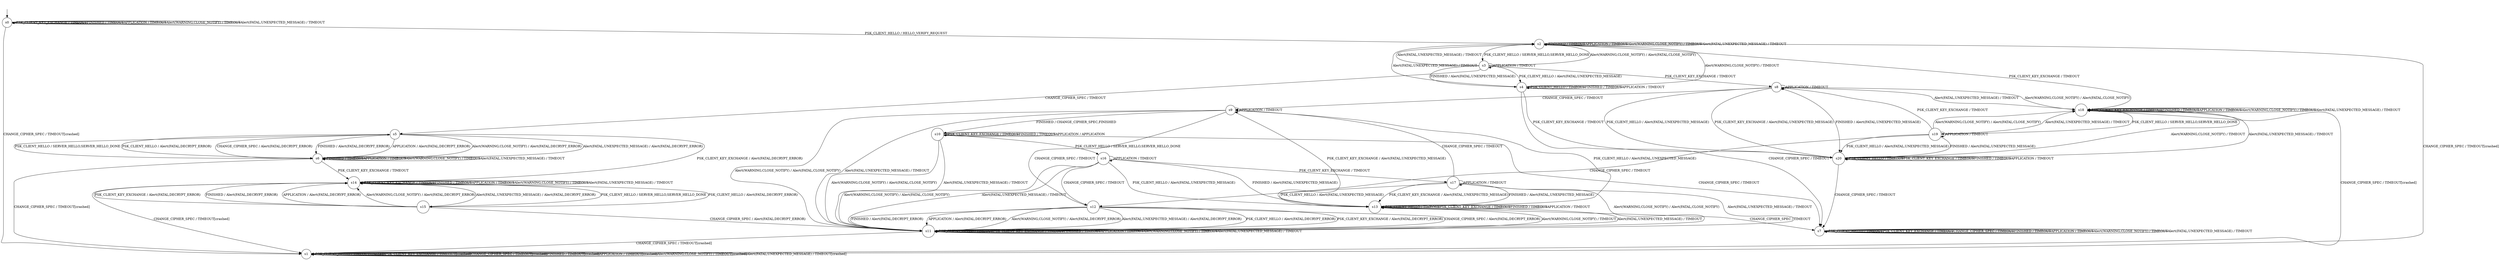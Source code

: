 digraph g {
__start0 [label="" shape="none"];

	s0 [shape="circle" label="s0"];
	s1 [shape="circle" label="s1"];
	s2 [shape="circle" label="s2"];
	s3 [shape="circle" label="s3"];
	s4 [shape="circle" label="s4"];
	s5 [shape="circle" label="s5"];
	s6 [shape="circle" label="s6"];
	s7 [shape="circle" label="s7"];
	s8 [shape="circle" label="s8"];
	s9 [shape="circle" label="s9"];
	s10 [shape="circle" label="s10"];
	s11 [shape="circle" label="s11"];
	s12 [shape="circle" label="s12"];
	s13 [shape="circle" label="s13"];
	s14 [shape="circle" label="s14"];
	s15 [shape="circle" label="s15"];
	s16 [shape="circle" label="s16"];
	s17 [shape="circle" label="s17"];
	s18 [shape="circle" label="s18"];
	s19 [shape="circle" label="s19"];
	s20 [shape="circle" label="s20"];
	s0 -> s2 [label="PSK_CLIENT_HELLO / HELLO_VERIFY_REQUEST"];
	s0 -> s0 [label="PSK_CLIENT_KEY_EXCHANGE / TIMEOUT"];
	s0 -> s1 [label="CHANGE_CIPHER_SPEC / TIMEOUT[crashed]"];
	s0 -> s0 [label="FINISHED / TIMEOUT"];
	s0 -> s0 [label="APPLICATION / TIMEOUT"];
	s0 -> s0 [label="Alert(WARNING,CLOSE_NOTIFY) / TIMEOUT"];
	s0 -> s0 [label="Alert(FATAL,UNEXPECTED_MESSAGE) / TIMEOUT"];
	s1 -> s1 [label="PSK_CLIENT_HELLO / TIMEOUT[crashed]"];
	s1 -> s1 [label="PSK_CLIENT_KEY_EXCHANGE / TIMEOUT[crashed]"];
	s1 -> s1 [label="CHANGE_CIPHER_SPEC / TIMEOUT[crashed]"];
	s1 -> s1 [label="FINISHED / TIMEOUT[crashed]"];
	s1 -> s1 [label="APPLICATION / TIMEOUT[crashed]"];
	s1 -> s1 [label="Alert(WARNING,CLOSE_NOTIFY) / TIMEOUT[crashed]"];
	s1 -> s1 [label="Alert(FATAL,UNEXPECTED_MESSAGE) / TIMEOUT[crashed]"];
	s2 -> s3 [label="PSK_CLIENT_HELLO / SERVER_HELLO,SERVER_HELLO_DONE"];
	s2 -> s18 [label="PSK_CLIENT_KEY_EXCHANGE / TIMEOUT"];
	s2 -> s1 [label="CHANGE_CIPHER_SPEC / TIMEOUT[crashed]"];
	s2 -> s2 [label="FINISHED / TIMEOUT"];
	s2 -> s2 [label="APPLICATION / TIMEOUT"];
	s2 -> s2 [label="Alert(WARNING,CLOSE_NOTIFY) / TIMEOUT"];
	s2 -> s2 [label="Alert(FATAL,UNEXPECTED_MESSAGE) / TIMEOUT"];
	s3 -> s4 [label="PSK_CLIENT_HELLO / Alert(FATAL,UNEXPECTED_MESSAGE)"];
	s3 -> s8 [label="PSK_CLIENT_KEY_EXCHANGE / TIMEOUT"];
	s3 -> s5 [label="CHANGE_CIPHER_SPEC / TIMEOUT"];
	s3 -> s4 [label="FINISHED / Alert(FATAL,UNEXPECTED_MESSAGE)"];
	s3 -> s3 [label="APPLICATION / TIMEOUT"];
	s3 -> s2 [label="Alert(WARNING,CLOSE_NOTIFY) / Alert(FATAL,CLOSE_NOTIFY)"];
	s3 -> s2 [label="Alert(FATAL,UNEXPECTED_MESSAGE) / TIMEOUT"];
	s4 -> s4 [label="PSK_CLIENT_HELLO / TIMEOUT"];
	s4 -> s20 [label="PSK_CLIENT_KEY_EXCHANGE / TIMEOUT"];
	s4 -> s7 [label="CHANGE_CIPHER_SPEC / TIMEOUT"];
	s4 -> s4 [label="FINISHED / TIMEOUT"];
	s4 -> s4 [label="APPLICATION / TIMEOUT"];
	s4 -> s2 [label="Alert(WARNING,CLOSE_NOTIFY) / TIMEOUT"];
	s4 -> s2 [label="Alert(FATAL,UNEXPECTED_MESSAGE) / TIMEOUT"];
	s5 -> s6 [label="PSK_CLIENT_HELLO / Alert(FATAL,DECRYPT_ERROR)"];
	s5 -> s14 [label="PSK_CLIENT_KEY_EXCHANGE / Alert(FATAL,DECRYPT_ERROR)"];
	s5 -> s6 [label="CHANGE_CIPHER_SPEC / Alert(FATAL,DECRYPT_ERROR)"];
	s5 -> s6 [label="FINISHED / Alert(FATAL,DECRYPT_ERROR)"];
	s5 -> s6 [label="APPLICATION / Alert(FATAL,DECRYPT_ERROR)"];
	s5 -> s6 [label="Alert(WARNING,CLOSE_NOTIFY) / Alert(FATAL,DECRYPT_ERROR)"];
	s5 -> s6 [label="Alert(FATAL,UNEXPECTED_MESSAGE) / Alert(FATAL,DECRYPT_ERROR)"];
	s6 -> s5 [label="PSK_CLIENT_HELLO / SERVER_HELLO,SERVER_HELLO_DONE"];
	s6 -> s14 [label="PSK_CLIENT_KEY_EXCHANGE / TIMEOUT"];
	s6 -> s1 [label="CHANGE_CIPHER_SPEC / TIMEOUT[crashed]"];
	s6 -> s6 [label="FINISHED / TIMEOUT"];
	s6 -> s6 [label="APPLICATION / TIMEOUT"];
	s6 -> s6 [label="Alert(WARNING,CLOSE_NOTIFY) / TIMEOUT"];
	s6 -> s6 [label="Alert(FATAL,UNEXPECTED_MESSAGE) / TIMEOUT"];
	s7 -> s7 [label="PSK_CLIENT_HELLO / TIMEOUT"];
	s7 -> s7 [label="PSK_CLIENT_KEY_EXCHANGE / TIMEOUT"];
	s7 -> s7 [label="CHANGE_CIPHER_SPEC / TIMEOUT"];
	s7 -> s7 [label="FINISHED / TIMEOUT"];
	s7 -> s7 [label="APPLICATION / TIMEOUT"];
	s7 -> s7 [label="Alert(WARNING,CLOSE_NOTIFY) / TIMEOUT"];
	s7 -> s7 [label="Alert(FATAL,UNEXPECTED_MESSAGE) / TIMEOUT"];
	s8 -> s20 [label="PSK_CLIENT_HELLO / Alert(FATAL,UNEXPECTED_MESSAGE)"];
	s8 -> s20 [label="PSK_CLIENT_KEY_EXCHANGE / Alert(FATAL,UNEXPECTED_MESSAGE)"];
	s8 -> s9 [label="CHANGE_CIPHER_SPEC / TIMEOUT"];
	s8 -> s20 [label="FINISHED / Alert(FATAL,UNEXPECTED_MESSAGE)"];
	s8 -> s8 [label="APPLICATION / TIMEOUT"];
	s8 -> s18 [label="Alert(WARNING,CLOSE_NOTIFY) / Alert(FATAL,CLOSE_NOTIFY)"];
	s8 -> s18 [label="Alert(FATAL,UNEXPECTED_MESSAGE) / TIMEOUT"];
	s9 -> s13 [label="PSK_CLIENT_HELLO / Alert(FATAL,UNEXPECTED_MESSAGE)"];
	s9 -> s13 [label="PSK_CLIENT_KEY_EXCHANGE / Alert(FATAL,UNEXPECTED_MESSAGE)"];
	s9 -> s12 [label="CHANGE_CIPHER_SPEC / TIMEOUT"];
	s9 -> s10 [label="FINISHED / CHANGE_CIPHER_SPEC,FINISHED"];
	s9 -> s9 [label="APPLICATION / TIMEOUT"];
	s9 -> s11 [label="Alert(WARNING,CLOSE_NOTIFY) / Alert(FATAL,CLOSE_NOTIFY)"];
	s9 -> s11 [label="Alert(FATAL,UNEXPECTED_MESSAGE) / TIMEOUT"];
	s10 -> s16 [label="PSK_CLIENT_HELLO / SERVER_HELLO,SERVER_HELLO_DONE"];
	s10 -> s10 [label="PSK_CLIENT_KEY_EXCHANGE / TIMEOUT"];
	s10 -> s7 [label="CHANGE_CIPHER_SPEC / TIMEOUT"];
	s10 -> s10 [label="FINISHED / TIMEOUT"];
	s10 -> s10 [label="APPLICATION / APPLICATION"];
	s10 -> s11 [label="Alert(WARNING,CLOSE_NOTIFY) / Alert(FATAL,CLOSE_NOTIFY)"];
	s10 -> s11 [label="Alert(FATAL,UNEXPECTED_MESSAGE) / TIMEOUT"];
	s11 -> s11 [label="PSK_CLIENT_HELLO / TIMEOUT"];
	s11 -> s11 [label="PSK_CLIENT_KEY_EXCHANGE / TIMEOUT"];
	s11 -> s1 [label="CHANGE_CIPHER_SPEC / TIMEOUT[crashed]"];
	s11 -> s11 [label="FINISHED / TIMEOUT"];
	s11 -> s11 [label="APPLICATION / TIMEOUT"];
	s11 -> s11 [label="Alert(WARNING,CLOSE_NOTIFY) / TIMEOUT"];
	s11 -> s11 [label="Alert(FATAL,UNEXPECTED_MESSAGE) / TIMEOUT"];
	s12 -> s11 [label="PSK_CLIENT_HELLO / Alert(FATAL,DECRYPT_ERROR)"];
	s12 -> s11 [label="PSK_CLIENT_KEY_EXCHANGE / Alert(FATAL,DECRYPT_ERROR)"];
	s12 -> s11 [label="CHANGE_CIPHER_SPEC / Alert(FATAL,DECRYPT_ERROR)"];
	s12 -> s11 [label="FINISHED / Alert(FATAL,DECRYPT_ERROR)"];
	s12 -> s11 [label="APPLICATION / Alert(FATAL,DECRYPT_ERROR)"];
	s12 -> s11 [label="Alert(WARNING,CLOSE_NOTIFY) / Alert(FATAL,DECRYPT_ERROR)"];
	s12 -> s11 [label="Alert(FATAL,UNEXPECTED_MESSAGE) / Alert(FATAL,DECRYPT_ERROR)"];
	s13 -> s13 [label="PSK_CLIENT_HELLO / TIMEOUT"];
	s13 -> s13 [label="PSK_CLIENT_KEY_EXCHANGE / TIMEOUT"];
	s13 -> s7 [label="CHANGE_CIPHER_SPEC / TIMEOUT"];
	s13 -> s13 [label="FINISHED / TIMEOUT"];
	s13 -> s13 [label="APPLICATION / TIMEOUT"];
	s13 -> s11 [label="Alert(WARNING,CLOSE_NOTIFY) / TIMEOUT"];
	s13 -> s11 [label="Alert(FATAL,UNEXPECTED_MESSAGE) / TIMEOUT"];
	s14 -> s15 [label="PSK_CLIENT_HELLO / SERVER_HELLO,SERVER_HELLO_DONE"];
	s14 -> s14 [label="PSK_CLIENT_KEY_EXCHANGE / TIMEOUT"];
	s14 -> s1 [label="CHANGE_CIPHER_SPEC / TIMEOUT[crashed]"];
	s14 -> s14 [label="FINISHED / TIMEOUT"];
	s14 -> s14 [label="APPLICATION / TIMEOUT"];
	s14 -> s14 [label="Alert(WARNING,CLOSE_NOTIFY) / TIMEOUT"];
	s14 -> s14 [label="Alert(FATAL,UNEXPECTED_MESSAGE) / TIMEOUT"];
	s15 -> s14 [label="PSK_CLIENT_HELLO / Alert(FATAL,DECRYPT_ERROR)"];
	s15 -> s14 [label="PSK_CLIENT_KEY_EXCHANGE / Alert(FATAL,DECRYPT_ERROR)"];
	s15 -> s11 [label="CHANGE_CIPHER_SPEC / Alert(FATAL,DECRYPT_ERROR)"];
	s15 -> s14 [label="FINISHED / Alert(FATAL,DECRYPT_ERROR)"];
	s15 -> s14 [label="APPLICATION / Alert(FATAL,DECRYPT_ERROR)"];
	s15 -> s14 [label="Alert(WARNING,CLOSE_NOTIFY) / Alert(FATAL,DECRYPT_ERROR)"];
	s15 -> s14 [label="Alert(FATAL,UNEXPECTED_MESSAGE) / Alert(FATAL,DECRYPT_ERROR)"];
	s16 -> s13 [label="PSK_CLIENT_HELLO / Alert(FATAL,UNEXPECTED_MESSAGE)"];
	s16 -> s17 [label="PSK_CLIENT_KEY_EXCHANGE / TIMEOUT"];
	s16 -> s12 [label="CHANGE_CIPHER_SPEC / TIMEOUT"];
	s16 -> s13 [label="FINISHED / Alert(FATAL,UNEXPECTED_MESSAGE)"];
	s16 -> s16 [label="APPLICATION / TIMEOUT"];
	s16 -> s11 [label="Alert(WARNING,CLOSE_NOTIFY) / Alert(FATAL,CLOSE_NOTIFY)"];
	s16 -> s11 [label="Alert(FATAL,UNEXPECTED_MESSAGE) / TIMEOUT"];
	s17 -> s13 [label="PSK_CLIENT_HELLO / Alert(FATAL,UNEXPECTED_MESSAGE)"];
	s17 -> s13 [label="PSK_CLIENT_KEY_EXCHANGE / Alert(FATAL,UNEXPECTED_MESSAGE)"];
	s17 -> s9 [label="CHANGE_CIPHER_SPEC / TIMEOUT"];
	s17 -> s13 [label="FINISHED / Alert(FATAL,UNEXPECTED_MESSAGE)"];
	s17 -> s17 [label="APPLICATION / TIMEOUT"];
	s17 -> s11 [label="Alert(WARNING,CLOSE_NOTIFY) / Alert(FATAL,CLOSE_NOTIFY)"];
	s17 -> s11 [label="Alert(FATAL,UNEXPECTED_MESSAGE) / TIMEOUT"];
	s18 -> s19 [label="PSK_CLIENT_HELLO / SERVER_HELLO,SERVER_HELLO_DONE"];
	s18 -> s18 [label="PSK_CLIENT_KEY_EXCHANGE / TIMEOUT"];
	s18 -> s1 [label="CHANGE_CIPHER_SPEC / TIMEOUT[crashed]"];
	s18 -> s18 [label="FINISHED / TIMEOUT"];
	s18 -> s18 [label="APPLICATION / TIMEOUT"];
	s18 -> s18 [label="Alert(WARNING,CLOSE_NOTIFY) / TIMEOUT"];
	s18 -> s18 [label="Alert(FATAL,UNEXPECTED_MESSAGE) / TIMEOUT"];
	s19 -> s20 [label="PSK_CLIENT_HELLO / Alert(FATAL,UNEXPECTED_MESSAGE)"];
	s19 -> s8 [label="PSK_CLIENT_KEY_EXCHANGE / TIMEOUT"];
	s19 -> s12 [label="CHANGE_CIPHER_SPEC / TIMEOUT"];
	s19 -> s20 [label="FINISHED / Alert(FATAL,UNEXPECTED_MESSAGE)"];
	s19 -> s19 [label="APPLICATION / TIMEOUT"];
	s19 -> s18 [label="Alert(WARNING,CLOSE_NOTIFY) / Alert(FATAL,CLOSE_NOTIFY)"];
	s19 -> s18 [label="Alert(FATAL,UNEXPECTED_MESSAGE) / TIMEOUT"];
	s20 -> s20 [label="PSK_CLIENT_HELLO / TIMEOUT"];
	s20 -> s20 [label="PSK_CLIENT_KEY_EXCHANGE / TIMEOUT"];
	s20 -> s7 [label="CHANGE_CIPHER_SPEC / TIMEOUT"];
	s20 -> s20 [label="FINISHED / TIMEOUT"];
	s20 -> s20 [label="APPLICATION / TIMEOUT"];
	s20 -> s18 [label="Alert(WARNING,CLOSE_NOTIFY) / TIMEOUT"];
	s20 -> s18 [label="Alert(FATAL,UNEXPECTED_MESSAGE) / TIMEOUT"];

__start0 -> s0;
}
